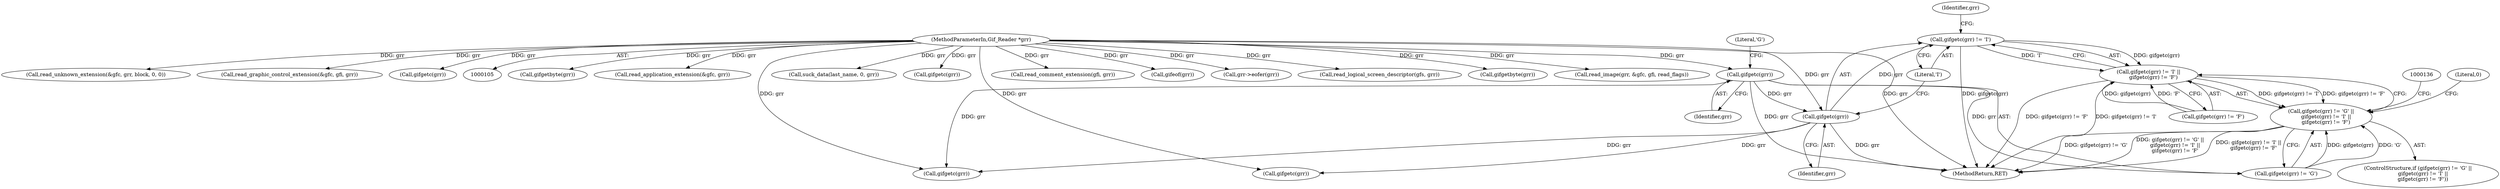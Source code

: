 digraph "0_gifsicle_118a46090c50829dc543179019e6140e1235f909@API" {
"1000125" [label="(Call,gifgetc(grr) != 'I')"];
"1000126" [label="(Call,gifgetc(grr))"];
"1000121" [label="(Call,gifgetc(grr))"];
"1000106" [label="(MethodParameterIn,Gif_Reader *grr)"];
"1000124" [label="(Call,gifgetc(grr) != 'I' ||\n      gifgetc(grr) != 'F')"];
"1000119" [label="(Call,gifgetc(grr) != 'G' ||\n      gifgetc(grr) != 'I' ||\n      gifgetc(grr) != 'F')"];
"1000313" [label="(Call,gifgetbyte(grr))"];
"1000106" [label="(MethodParameterIn,Gif_Reader *grr)"];
"1000126" [label="(Call,gifgetc(grr))"];
"1000500" [label="(MethodReturn,RET)"];
"1000346" [label="(Call,read_application_extension(&gfc, grr))"];
"1000122" [label="(Identifier,grr)"];
"1000332" [label="(Call,suck_data(last_name, 0, grr))"];
"1000123" [label="(Literal,'G')"];
"1000118" [label="(ControlStructure,if (gifgetc(grr) != 'G' ||\n      gifgetc(grr) != 'I' ||\n      gifgetc(grr) != 'F'))"];
"1000141" [label="(Call,gifgetc(grr))"];
"1000130" [label="(Call,gifgetc(grr))"];
"1000340" [label="(Call,read_comment_extension(gfi, grr))"];
"1000241" [label="(Call,gifeof(grr))"];
"1000485" [label="(Call,grr->eofer(grr))"];
"1000134" [label="(Literal,0)"];
"1000233" [label="(Call,read_logical_screen_descriptor(gfs, grr))"];
"1000137" [label="(Call,gifgetc(grr))"];
"1000125" [label="(Call,gifgetc(grr) != 'I')"];
"1000121" [label="(Call,gifgetc(grr))"];
"1000247" [label="(Call,gifgetbyte(grr))"];
"1000120" [label="(Call,gifgetc(grr) != 'G')"];
"1000276" [label="(Call,read_image(grr, &gfc, gfi, read_flags))"];
"1000352" [label="(Call,read_unknown_extension(&gfc, grr, block, 0, 0))"];
"1000323" [label="(Call,read_graphic_control_extension(&gfc, gfi, grr))"];
"1000129" [label="(Call,gifgetc(grr) != 'F')"];
"1000119" [label="(Call,gifgetc(grr) != 'G' ||\n      gifgetc(grr) != 'I' ||\n      gifgetc(grr) != 'F')"];
"1000145" [label="(Call,gifgetc(grr))"];
"1000127" [label="(Identifier,grr)"];
"1000128" [label="(Literal,'I')"];
"1000131" [label="(Identifier,grr)"];
"1000124" [label="(Call,gifgetc(grr) != 'I' ||\n      gifgetc(grr) != 'F')"];
"1000125" -> "1000124"  [label="AST: "];
"1000125" -> "1000128"  [label="CFG: "];
"1000126" -> "1000125"  [label="AST: "];
"1000128" -> "1000125"  [label="AST: "];
"1000131" -> "1000125"  [label="CFG: "];
"1000124" -> "1000125"  [label="CFG: "];
"1000125" -> "1000500"  [label="DDG: gifgetc(grr)"];
"1000125" -> "1000124"  [label="DDG: gifgetc(grr)"];
"1000125" -> "1000124"  [label="DDG: 'I'"];
"1000126" -> "1000125"  [label="DDG: grr"];
"1000126" -> "1000127"  [label="CFG: "];
"1000127" -> "1000126"  [label="AST: "];
"1000128" -> "1000126"  [label="CFG: "];
"1000126" -> "1000500"  [label="DDG: grr"];
"1000121" -> "1000126"  [label="DDG: grr"];
"1000106" -> "1000126"  [label="DDG: grr"];
"1000126" -> "1000130"  [label="DDG: grr"];
"1000126" -> "1000137"  [label="DDG: grr"];
"1000121" -> "1000120"  [label="AST: "];
"1000121" -> "1000122"  [label="CFG: "];
"1000122" -> "1000121"  [label="AST: "];
"1000123" -> "1000121"  [label="CFG: "];
"1000121" -> "1000500"  [label="DDG: grr"];
"1000121" -> "1000120"  [label="DDG: grr"];
"1000106" -> "1000121"  [label="DDG: grr"];
"1000121" -> "1000137"  [label="DDG: grr"];
"1000106" -> "1000105"  [label="AST: "];
"1000106" -> "1000500"  [label="DDG: grr"];
"1000106" -> "1000130"  [label="DDG: grr"];
"1000106" -> "1000137"  [label="DDG: grr"];
"1000106" -> "1000141"  [label="DDG: grr"];
"1000106" -> "1000145"  [label="DDG: grr"];
"1000106" -> "1000233"  [label="DDG: grr"];
"1000106" -> "1000241"  [label="DDG: grr"];
"1000106" -> "1000247"  [label="DDG: grr"];
"1000106" -> "1000276"  [label="DDG: grr"];
"1000106" -> "1000313"  [label="DDG: grr"];
"1000106" -> "1000323"  [label="DDG: grr"];
"1000106" -> "1000332"  [label="DDG: grr"];
"1000106" -> "1000340"  [label="DDG: grr"];
"1000106" -> "1000346"  [label="DDG: grr"];
"1000106" -> "1000352"  [label="DDG: grr"];
"1000106" -> "1000485"  [label="DDG: grr"];
"1000124" -> "1000119"  [label="AST: "];
"1000124" -> "1000129"  [label="CFG: "];
"1000129" -> "1000124"  [label="AST: "];
"1000119" -> "1000124"  [label="CFG: "];
"1000124" -> "1000500"  [label="DDG: gifgetc(grr) != 'I'"];
"1000124" -> "1000500"  [label="DDG: gifgetc(grr) != 'F'"];
"1000124" -> "1000119"  [label="DDG: gifgetc(grr) != 'I'"];
"1000124" -> "1000119"  [label="DDG: gifgetc(grr) != 'F'"];
"1000129" -> "1000124"  [label="DDG: gifgetc(grr)"];
"1000129" -> "1000124"  [label="DDG: 'F'"];
"1000119" -> "1000118"  [label="AST: "];
"1000119" -> "1000120"  [label="CFG: "];
"1000120" -> "1000119"  [label="AST: "];
"1000134" -> "1000119"  [label="CFG: "];
"1000136" -> "1000119"  [label="CFG: "];
"1000119" -> "1000500"  [label="DDG: gifgetc(grr) != 'G'"];
"1000119" -> "1000500"  [label="DDG: gifgetc(grr) != 'G' ||\n      gifgetc(grr) != 'I' ||\n      gifgetc(grr) != 'F'"];
"1000119" -> "1000500"  [label="DDG: gifgetc(grr) != 'I' ||\n      gifgetc(grr) != 'F'"];
"1000120" -> "1000119"  [label="DDG: gifgetc(grr)"];
"1000120" -> "1000119"  [label="DDG: 'G'"];
}
